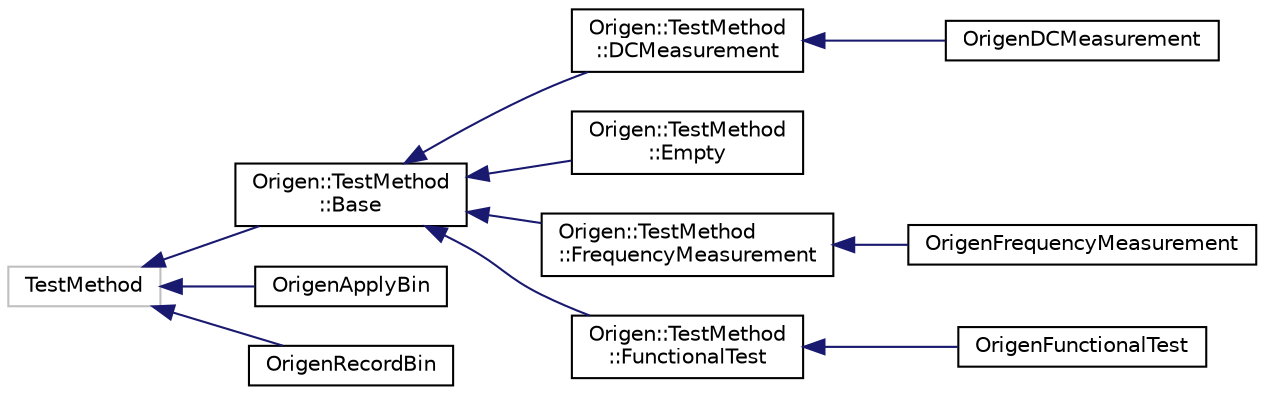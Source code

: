 digraph "Graphical Class Hierarchy"
{
  edge [fontname="Helvetica",fontsize="10",labelfontname="Helvetica",labelfontsize="10"];
  node [fontname="Helvetica",fontsize="10",shape=record];
  rankdir="LR";
  Node1 [label="TestMethod",height=0.2,width=0.4,color="grey75", fillcolor="white", style="filled"];
  Node1 -> Node2 [dir="back",color="midnightblue",fontsize="10",style="solid",fontname="Helvetica"];
  Node2 [label="Origen::TestMethod\l::Base",height=0.2,width=0.4,color="black", fillcolor="white", style="filled",URL="$class_origen_1_1_test_method_1_1_base.html"];
  Node2 -> Node3 [dir="back",color="midnightblue",fontsize="10",style="solid",fontname="Helvetica"];
  Node3 [label="Origen::TestMethod\l::DCMeasurement",height=0.2,width=0.4,color="black", fillcolor="white", style="filled",URL="$class_origen_1_1_test_method_1_1_d_c_measurement.html"];
  Node3 -> Node4 [dir="back",color="midnightblue",fontsize="10",style="solid",fontname="Helvetica"];
  Node4 [label="OrigenDCMeasurement",height=0.2,width=0.4,color="black", fillcolor="white", style="filled",URL="$class_origen_d_c_measurement.html"];
  Node2 -> Node5 [dir="back",color="midnightblue",fontsize="10",style="solid",fontname="Helvetica"];
  Node5 [label="Origen::TestMethod\l::Empty",height=0.2,width=0.4,color="black", fillcolor="white", style="filled",URL="$class_origen_1_1_test_method_1_1_empty.html"];
  Node2 -> Node6 [dir="back",color="midnightblue",fontsize="10",style="solid",fontname="Helvetica"];
  Node6 [label="Origen::TestMethod\l::FrequencyMeasurement",height=0.2,width=0.4,color="black", fillcolor="white", style="filled",URL="$class_origen_1_1_test_method_1_1_frequency_measurement.html"];
  Node6 -> Node7 [dir="back",color="midnightblue",fontsize="10",style="solid",fontname="Helvetica"];
  Node7 [label="OrigenFrequencyMeasurement",height=0.2,width=0.4,color="black", fillcolor="white", style="filled",URL="$class_origen_frequency_measurement.html"];
  Node2 -> Node8 [dir="back",color="midnightblue",fontsize="10",style="solid",fontname="Helvetica"];
  Node8 [label="Origen::TestMethod\l::FunctionalTest",height=0.2,width=0.4,color="black", fillcolor="white", style="filled",URL="$class_origen_1_1_test_method_1_1_functional_test.html"];
  Node8 -> Node9 [dir="back",color="midnightblue",fontsize="10",style="solid",fontname="Helvetica"];
  Node9 [label="OrigenFunctionalTest",height=0.2,width=0.4,color="black", fillcolor="white", style="filled",URL="$class_origen_functional_test.html"];
  Node1 -> Node10 [dir="back",color="midnightblue",fontsize="10",style="solid",fontname="Helvetica"];
  Node10 [label="OrigenApplyBin",height=0.2,width=0.4,color="black", fillcolor="white", style="filled",URL="$class_origen_apply_bin.html"];
  Node1 -> Node11 [dir="back",color="midnightblue",fontsize="10",style="solid",fontname="Helvetica"];
  Node11 [label="OrigenRecordBin",height=0.2,width=0.4,color="black", fillcolor="white", style="filled",URL="$class_origen_record_bin.html"];
}

